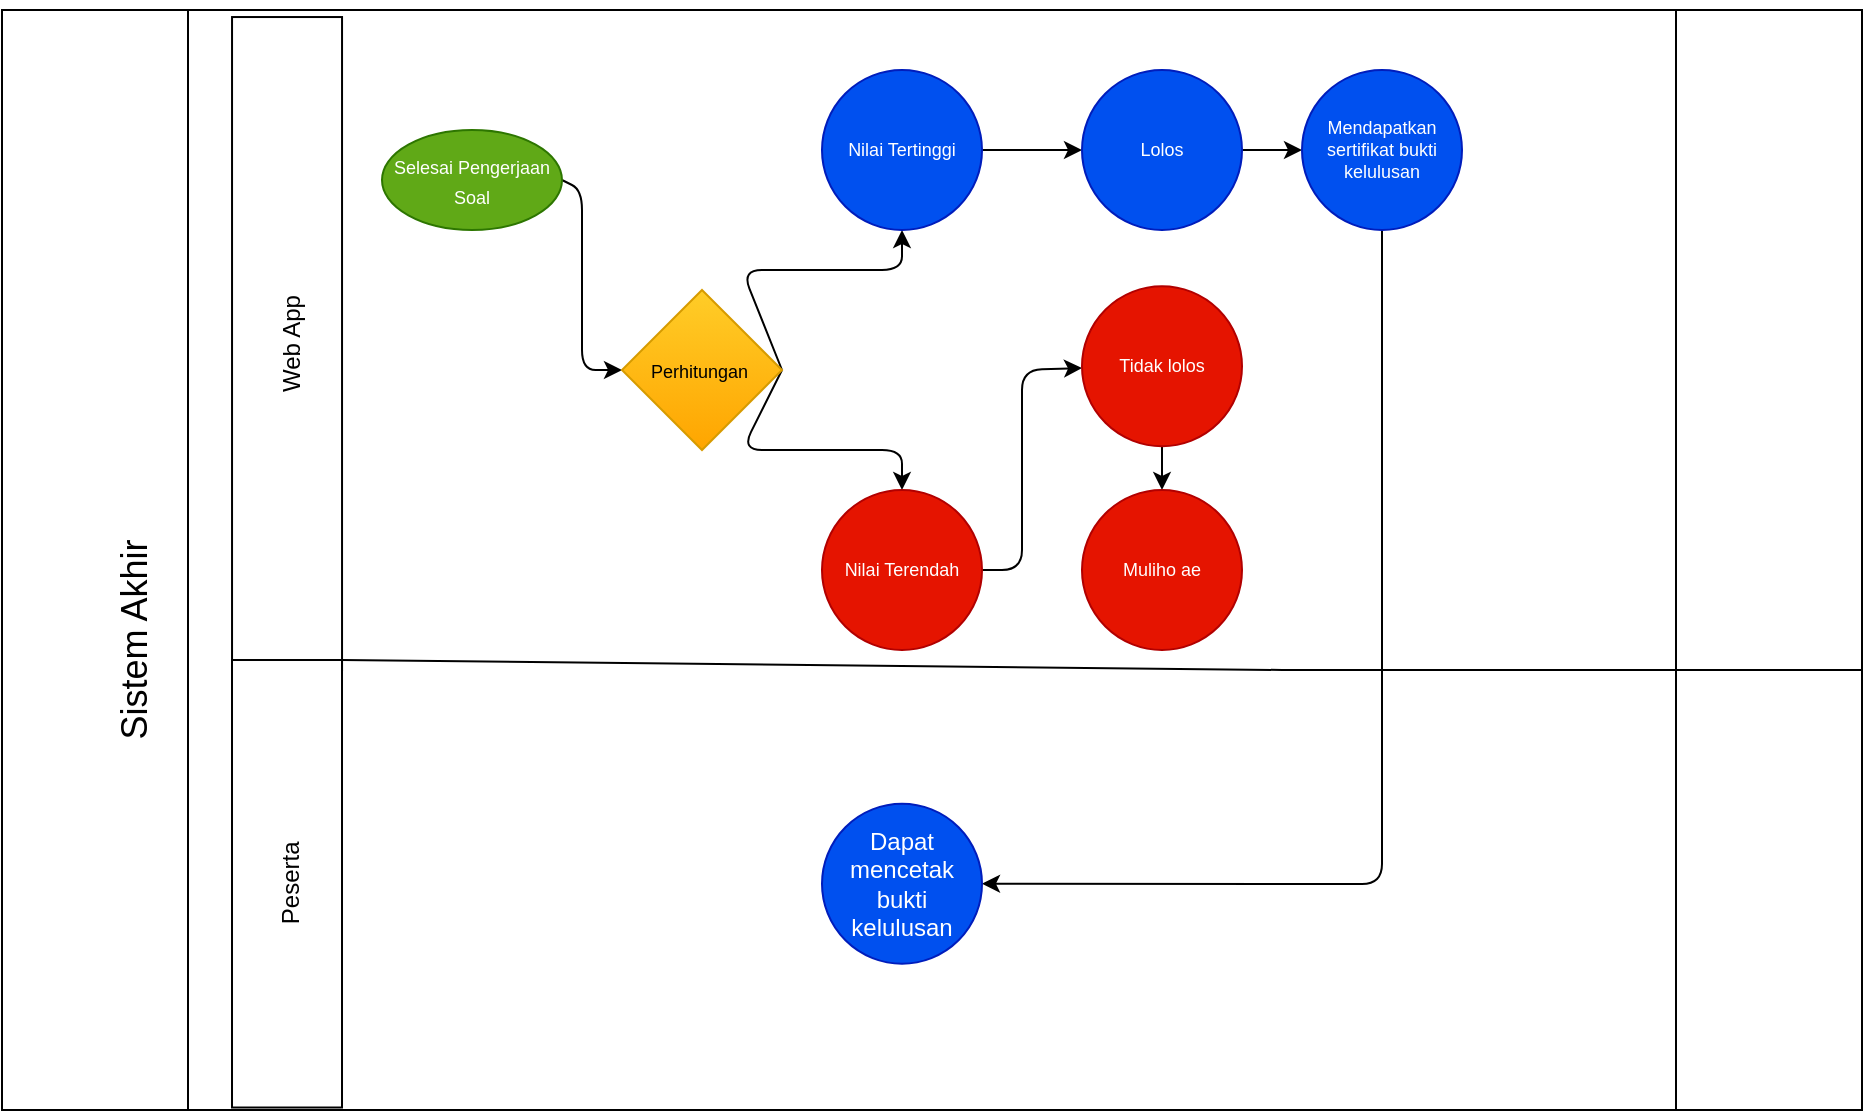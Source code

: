 <mxfile>
    <diagram id="tdgn9-gfv-m0tP00iWZs" name="Page-1">
        <mxGraphModel dx="979" dy="719" grid="1" gridSize="10" guides="1" tooltips="1" connect="1" arrows="1" fold="1" page="1" pageScale="1" pageWidth="850" pageHeight="1100" math="0" shadow="0">
            <root>
                <mxCell id="0"/>
                <mxCell id="1" parent="0"/>
                <mxCell id="2" value="" style="shape=process;whiteSpace=wrap;html=1;backgroundOutline=1;" vertex="1" parent="1">
                    <mxGeometry x="20" y="70" width="930" height="550" as="geometry"/>
                </mxCell>
                <mxCell id="3" value="&lt;font style=&quot;font-size: 18px;&quot;&gt;Sistem Akhir&lt;/font&gt;" style="text;html=1;strokeColor=none;fillColor=none;align=center;verticalAlign=middle;whiteSpace=wrap;rounded=0;rotation=-90;" vertex="1" parent="1">
                    <mxGeometry x="-100" y="345.62" width="372.5" height="78.75" as="geometry"/>
                </mxCell>
                <mxCell id="7" style="edgeStyle=none;html=1;exitX=1;exitY=0.5;exitDx=0;exitDy=0;entryX=0;entryY=0.5;entryDx=0;entryDy=0;" edge="1" parent="1" source="4" target="6">
                    <mxGeometry relative="1" as="geometry">
                        <Array as="points">
                            <mxPoint x="310" y="160"/>
                            <mxPoint x="310" y="250"/>
                        </Array>
                    </mxGeometry>
                </mxCell>
                <mxCell id="4" value="&lt;font style=&quot;font-size: 9px;&quot;&gt;Selesai Pengerjaan Soal&lt;/font&gt;" style="ellipse;whiteSpace=wrap;html=1;fillColor=#60a917;fontColor=#ffffff;strokeColor=#2D7600;" vertex="1" parent="1">
                    <mxGeometry x="210" y="130" width="90" height="50" as="geometry"/>
                </mxCell>
                <mxCell id="10" style="edgeStyle=none;html=1;exitX=1;exitY=0.5;exitDx=0;exitDy=0;fontSize=9;entryX=0.5;entryY=1;entryDx=0;entryDy=0;" edge="1" parent="1" source="6" target="8">
                    <mxGeometry relative="1" as="geometry">
                        <Array as="points">
                            <mxPoint x="390" y="200"/>
                            <mxPoint x="470" y="200"/>
                        </Array>
                    </mxGeometry>
                </mxCell>
                <mxCell id="11" style="edgeStyle=none;html=1;exitX=1;exitY=0.5;exitDx=0;exitDy=0;entryX=0.5;entryY=0;entryDx=0;entryDy=0;fontSize=9;" edge="1" parent="1" source="6" target="9">
                    <mxGeometry relative="1" as="geometry">
                        <Array as="points">
                            <mxPoint x="390" y="290"/>
                            <mxPoint x="470" y="290"/>
                        </Array>
                    </mxGeometry>
                </mxCell>
                <mxCell id="6" value="&lt;font style=&quot;font-size: 9px;&quot;&gt;Perhitungan&amp;nbsp;&lt;/font&gt;" style="rhombus;whiteSpace=wrap;html=1;fillColor=#ffcd28;gradientColor=#ffa500;strokeColor=#d79b00;" vertex="1" parent="1">
                    <mxGeometry x="330" y="210" width="80" height="80" as="geometry"/>
                </mxCell>
                <mxCell id="13" style="edgeStyle=none;html=1;exitX=1;exitY=0.5;exitDx=0;exitDy=0;fontSize=9;" edge="1" parent="1" source="8" target="12">
                    <mxGeometry relative="1" as="geometry"/>
                </mxCell>
                <mxCell id="8" value="Nilai Tertinggi" style="ellipse;whiteSpace=wrap;html=1;aspect=fixed;fontSize=9;fillColor=#0050ef;fontColor=#ffffff;strokeColor=#001DBC;" vertex="1" parent="1">
                    <mxGeometry x="430" y="100" width="80" height="80" as="geometry"/>
                </mxCell>
                <mxCell id="16" style="edgeStyle=none;html=1;exitX=1;exitY=0.5;exitDx=0;exitDy=0;fontSize=9;" edge="1" parent="1" source="9" target="14">
                    <mxGeometry relative="1" as="geometry">
                        <Array as="points">
                            <mxPoint x="530" y="350"/>
                            <mxPoint x="530" y="250"/>
                        </Array>
                    </mxGeometry>
                </mxCell>
                <mxCell id="9" value="Nilai Terendah" style="ellipse;whiteSpace=wrap;html=1;aspect=fixed;fontSize=9;fillColor=#e51400;fontColor=#ffffff;strokeColor=#B20000;" vertex="1" parent="1">
                    <mxGeometry x="430" y="310" width="80" height="80" as="geometry"/>
                </mxCell>
                <mxCell id="20" style="edgeStyle=none;html=1;exitX=1;exitY=0.5;exitDx=0;exitDy=0;entryX=0;entryY=0.5;entryDx=0;entryDy=0;fontSize=9;" edge="1" parent="1" source="12" target="19">
                    <mxGeometry relative="1" as="geometry">
                        <Array as="points">
                            <mxPoint x="660" y="140"/>
                        </Array>
                    </mxGeometry>
                </mxCell>
                <mxCell id="12" value="Lolos" style="ellipse;whiteSpace=wrap;html=1;aspect=fixed;fontSize=9;fillColor=#0050ef;fontColor=#ffffff;strokeColor=#001DBC;" vertex="1" parent="1">
                    <mxGeometry x="560" y="100" width="80" height="80" as="geometry"/>
                </mxCell>
                <mxCell id="18" style="edgeStyle=none;html=1;exitX=0.5;exitY=1;exitDx=0;exitDy=0;fontSize=9;" edge="1" parent="1" source="14" target="17">
                    <mxGeometry relative="1" as="geometry"/>
                </mxCell>
                <mxCell id="14" value="Tidak lolos" style="ellipse;whiteSpace=wrap;html=1;aspect=fixed;fontSize=9;fillColor=#e51400;fontColor=#ffffff;strokeColor=#B20000;" vertex="1" parent="1">
                    <mxGeometry x="560" y="208.13" width="80" height="80" as="geometry"/>
                </mxCell>
                <mxCell id="17" value="Muliho ae" style="ellipse;whiteSpace=wrap;html=1;aspect=fixed;fontSize=9;fillColor=#e51400;fontColor=#ffffff;strokeColor=#B20000;" vertex="1" parent="1">
                    <mxGeometry x="560" y="310" width="80" height="80" as="geometry"/>
                </mxCell>
                <mxCell id="29" style="edgeStyle=none;html=1;exitX=0.5;exitY=1;exitDx=0;exitDy=0;entryX=1;entryY=0.5;entryDx=0;entryDy=0;fontSize=12;" edge="1" parent="1" source="19" target="28">
                    <mxGeometry relative="1" as="geometry">
                        <Array as="points">
                            <mxPoint x="710" y="507"/>
                        </Array>
                    </mxGeometry>
                </mxCell>
                <mxCell id="19" value="Mendapatkan sertifikat bukti kelulusan" style="ellipse;whiteSpace=wrap;html=1;aspect=fixed;fontSize=9;fillColor=#0050ef;fontColor=#ffffff;strokeColor=#001DBC;" vertex="1" parent="1">
                    <mxGeometry x="670" y="100" width="80" height="80" as="geometry"/>
                </mxCell>
                <mxCell id="32" style="edgeStyle=none;html=1;exitX=1;exitY=0.5;exitDx=0;exitDy=0;entryX=0.153;entryY=0.006;entryDx=0;entryDy=0;entryPerimeter=0;fontSize=12;" edge="1" parent="1" source="22" target="2">
                    <mxGeometry relative="1" as="geometry"/>
                </mxCell>
                <mxCell id="22" value="&lt;font style=&quot;font-size: 12px;&quot;&gt;Web App&lt;/font&gt;" style="rounded=0;whiteSpace=wrap;html=1;fontSize=18;rotation=-90;" vertex="1" parent="1">
                    <mxGeometry x="-0.73" y="209.27" width="326.5" height="55" as="geometry"/>
                </mxCell>
                <mxCell id="23" value="&lt;font style=&quot;font-size: 12px;&quot;&gt;Peserta&lt;/font&gt;" style="rounded=0;whiteSpace=wrap;html=1;fontSize=18;rotation=-90;" vertex="1" parent="1">
                    <mxGeometry x="50.63" y="479.38" width="223.75" height="55" as="geometry"/>
                </mxCell>
                <mxCell id="24" value="" style="endArrow=none;html=1;fontSize=12;exitX=1;exitY=1;exitDx=0;exitDy=0;" edge="1" parent="1" source="23">
                    <mxGeometry width="50" height="50" relative="1" as="geometry">
                        <mxPoint x="270" y="420" as="sourcePoint"/>
                        <mxPoint x="660" y="400" as="targetPoint"/>
                    </mxGeometry>
                </mxCell>
                <mxCell id="25" value="" style="endArrow=none;html=1;fontSize=12;entryX=1;entryY=0.6;entryDx=0;entryDy=0;entryPerimeter=0;" edge="1" parent="1" target="2">
                    <mxGeometry width="50" height="50" relative="1" as="geometry">
                        <mxPoint x="660" y="400" as="sourcePoint"/>
                        <mxPoint x="720" y="360" as="targetPoint"/>
                        <Array as="points">
                            <mxPoint x="940" y="400"/>
                        </Array>
                    </mxGeometry>
                </mxCell>
                <mxCell id="28" value="Dapat mencetak bukti kelulusan" style="ellipse;whiteSpace=wrap;html=1;aspect=fixed;fontSize=12;fillColor=#0050ef;fontColor=#ffffff;strokeColor=#001DBC;" vertex="1" parent="1">
                    <mxGeometry x="430" y="466.88" width="80" height="80" as="geometry"/>
                </mxCell>
            </root>
        </mxGraphModel>
    </diagram>
</mxfile>